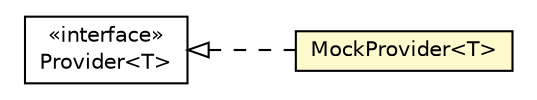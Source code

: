 #!/usr/local/bin/dot
#
# Class diagram 
# Generated by UMLGraph version R5_6-24-gf6e263 (http://www.umlgraph.org/)
#

digraph G {
	edge [fontname="Helvetica",fontsize=10,labelfontname="Helvetica",labelfontsize=10];
	node [fontname="Helvetica",fontsize=10,shape=plaintext];
	nodesep=0.25;
	ranksep=0.5;
	rankdir=LR;
	// com.gwtplatform.tester.MockProvider<T>
	c256978 [label=<<table title="com.gwtplatform.tester.MockProvider" border="0" cellborder="1" cellspacing="0" cellpadding="2" port="p" bgcolor="lemonChiffon" href="./MockProvider.html">
		<tr><td><table border="0" cellspacing="0" cellpadding="1">
<tr><td align="center" balign="center"> MockProvider&lt;T&gt; </td></tr>
		</table></td></tr>
		</table>>, URL="./MockProvider.html", fontname="Helvetica", fontcolor="black", fontsize=10.0];
	//com.gwtplatform.tester.MockProvider<T> implements com.google.inject.Provider<T>
	c257487:p -> c256978:p [dir=back,arrowtail=empty,style=dashed];
	// com.google.inject.Provider<T>
	c257487 [label=<<table title="com.google.inject.Provider" border="0" cellborder="1" cellspacing="0" cellpadding="2" port="p" href="http://google-guice.googlecode.com/svn/trunk/javadoc/com/google/inject/Provider.html">
		<tr><td><table border="0" cellspacing="0" cellpadding="1">
<tr><td align="center" balign="center"> &#171;interface&#187; </td></tr>
<tr><td align="center" balign="center"> Provider&lt;T&gt; </td></tr>
		</table></td></tr>
		</table>>, URL="http://google-guice.googlecode.com/svn/trunk/javadoc/com/google/inject/Provider.html", fontname="Helvetica", fontcolor="black", fontsize=10.0];
}

